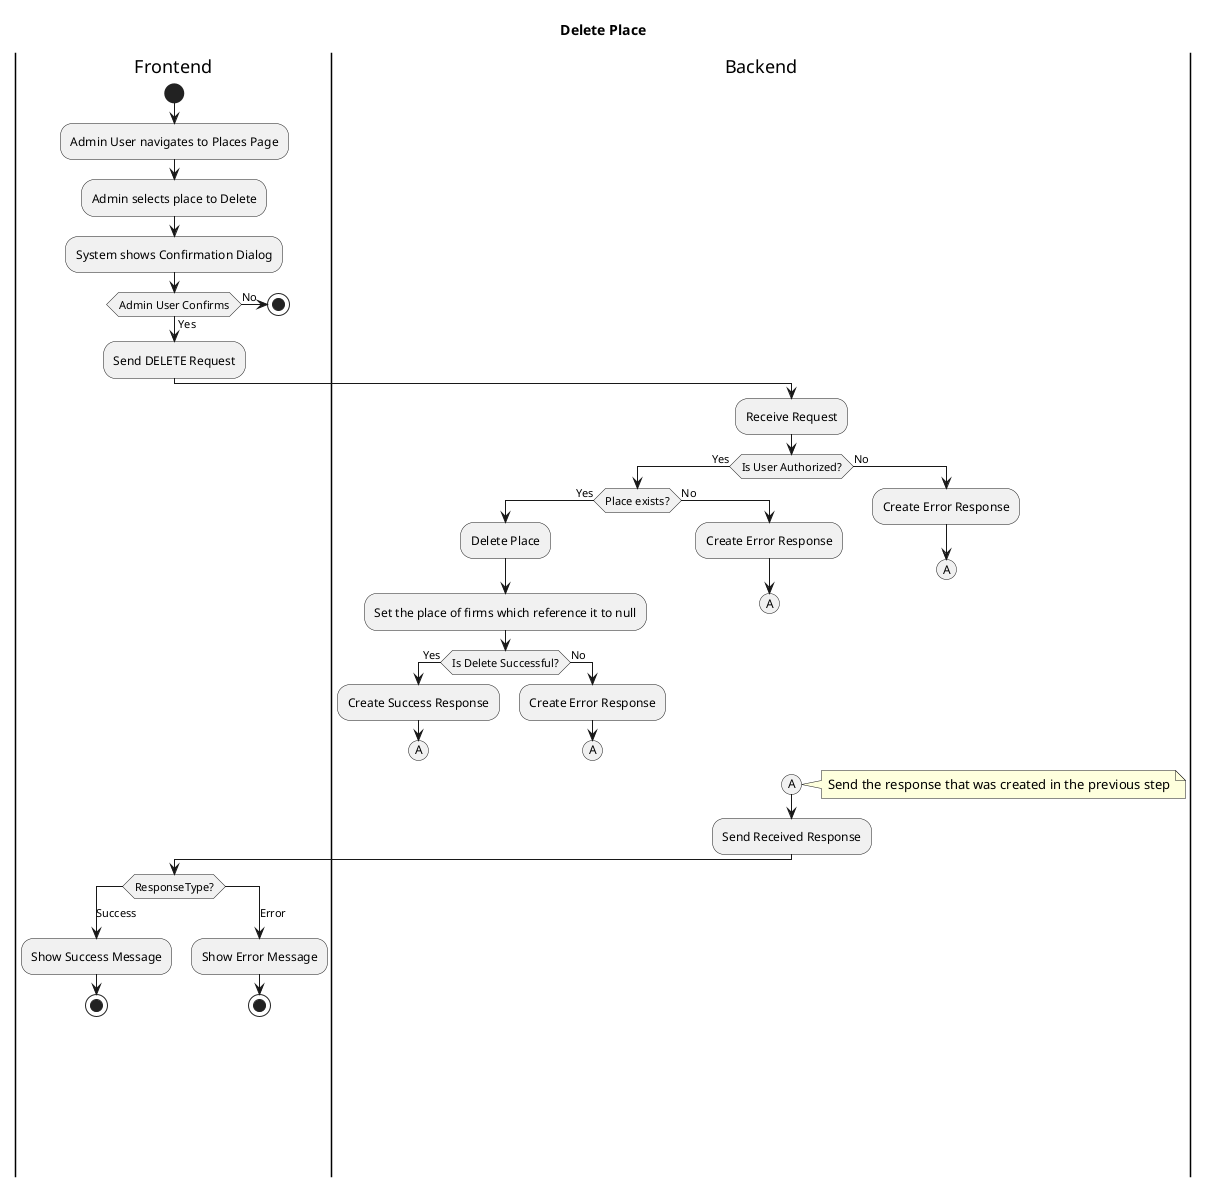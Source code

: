 @startuml
'https://plantuml.com/activity-diagram-beta
title Delete Place

|Frontend|
start

:Admin User navigates to Places Page;
:Admin selects place to Delete;
:System shows Confirmation Dialog;

if (Admin User Confirms) then (Yes)
    :Send DELETE Request;

    |Backend|

    :Receive Request;

    if (Is User Authorized?) then (Yes)
        if (Place exists?) then (Yes)
            :Delete Place;
            :Set the place of firms which reference it to null;

            if (Is Delete Successful?) then (Yes)
                :Create Success Response;
                (A)
                detach
            else (No)
                :Create Error Response;
                (A)
                detach
            endif
        else (No)
            :Create Error Response;
            (A)
            detach
        endif
    else (No)
        :Create Error Response;
        (A)
        detach
    endif

    (A)

    note right
        Send the response that was created in the previous step
    end note

    :Send Received Response;

    |Frontend|

    switch (ResponseType?)
    case (Success)
        :Show Success Message;
        stop
    case (Error)
        :Show Error Message;
        stop
    endswitch

else (No)
    |Frontend|
stop

endif

@enduml
